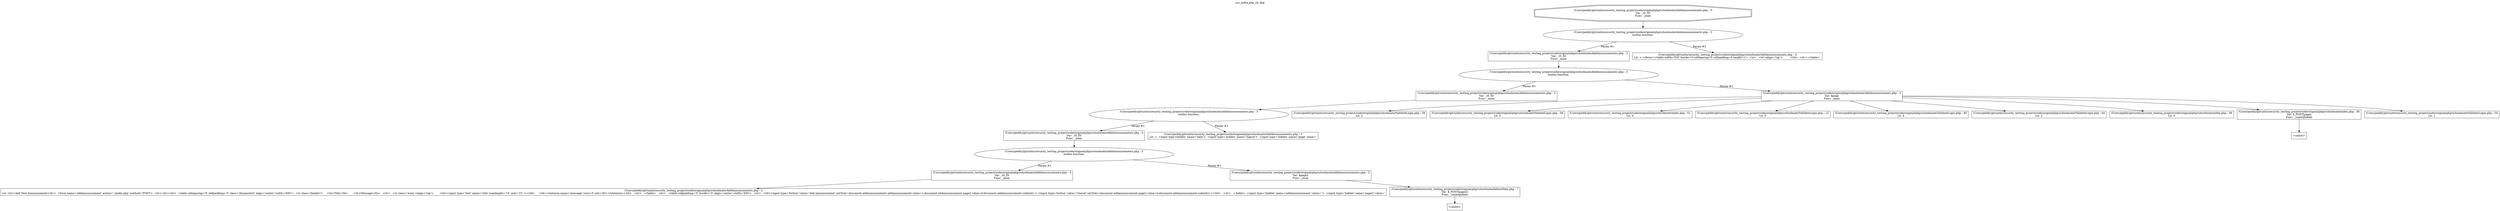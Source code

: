 digraph cfg {
  label="xss_index.php_16_dep";
  labelloc=t;
  n1 [shape=doubleoctagon, label="/Users/peddy/git/unitn/security_testing_project/code/original/php/schoolmate/AddAnnouncements.php : 3\nVar: _t0_50\nFunc: _main\n"];
  n2 [shape=ellipse, label="/Users/peddy/git/unitn/security_testing_project/code/original/php/schoolmate/AddAnnouncements.php : 3\nbuiltin function:\n.\n"];
  n3 [shape=box, label="/Users/peddy/git/unitn/security_testing_project/code/original/php/schoolmate/AddAnnouncements.php : 3\nVar: _t0_50\nFunc: _main\n"];
  n4 [shape=ellipse, label="/Users/peddy/git/unitn/security_testing_project/code/original/php/schoolmate/AddAnnouncements.php : 3\nbuiltin function:\n.\n"];
  n5 [shape=box, label="/Users/peddy/git/unitn/security_testing_project/code/original/php/schoolmate/AddAnnouncements.php : 3\nVar: _t0_50\nFunc: _main\n"];
  n6 [shape=ellipse, label="/Users/peddy/git/unitn/security_testing_project/code/original/php/schoolmate/AddAnnouncements.php : 3\nbuiltin function:\n.\n"];
  n7 [shape=box, label="/Users/peddy/git/unitn/security_testing_project/code/original/php/schoolmate/AddAnnouncements.php : 3\nVar: _t0_50\nFunc: _main\n"];
  n8 [shape=ellipse, label="/Users/peddy/git/unitn/security_testing_project/code/original/php/schoolmate/AddAnnouncements.php : 3\nbuiltin function:\n.\n"];
  n9 [shape=box, label="/Users/peddy/git/unitn/security_testing_project/code/original/php/schoolmate/AddAnnouncements.php : 3\nVar: _t0_50\nFunc: _main\n"];
  n10 [shape=box, label="/Users/peddy/git/unitn/security_testing_project/code/original/php/schoolmate/AddAnnouncements.php : 3\nLit: <h1>Add New Announcement</h1>  <form name='addannouncement' action='./index.php' method='POST'>  <br><br><br>  <table cellspacing='0' cellpadding='5' class='dynamiclist' align='center' width='600'>   <tr class='header'>	<th>Title</th>	<th>Message</th>   </tr>   <tr class='even' valign='top'>	<td><input type='text' name='title' maxlength='15' size='15' /></td>	<td><textarea name='message' rows=5 cols=30></textarea></td>   </tr>   </table>   <br>   <table cellpadding='0' border='0' align='center' width='600'>   <tr>   <td><input type='button' value='Add announcement' onClick='document.addannouncement.addannouncement.value=1;document.addannouncement.page2.value=4;document.addannouncement.submit();'> <input type='button' value='Cancel' onClick='document.addannouncement.page2.value=4;document.addannouncement.submit();'></td>   </tr>   </table>  <input type='hidden' name='addannouncement' value=''>  <input type='hidden' name='page2' value='\n"];
  n11 [shape=box, label="/Users/peddy/git/unitn/security_testing_project/code/original/php/schoolmate/AddAnnouncements.php : 3\nVar: $page2\nFunc: _main\n"];
  n12 [shape=box, label="/Users/peddy/git/unitn/security_testing_project/code/original/php/schoolmate/AdminMain.php : 7\nVar: $_POST[page2]\nFunc: _superglobals\n"];
  n13 [shape=box, label="<uninit>"];
  n14 [shape=box, label="/Users/peddy/git/unitn/security_testing_project/code/original/php/schoolmate/AddAnnouncements.php : 3\nLit: >  <input type=hidden' name='date'>  <input type='hidden' name='logout'>  <input type='hidden' name='page' value='\n"];
  n15 [shape=box, label="/Users/peddy/git/unitn/security_testing_project/code/original/php/schoolmate/AddAnnouncements.php : 3\nVar: $page\nFunc: _main\n"];
  n16 [shape=box, label="/Users/peddy/git/unitn/security_testing_project/code/original/php/schoolmate/ValidateLogin.php : 39\nLit: 2\n"];
  n17 [shape=box, label="/Users/peddy/git/unitn/security_testing_project/code/original/php/schoolmate/ValidateLogin.php : 54\nLit: 5\n"];
  n18 [shape=box, label="/Users/peddy/git/unitn/security_testing_project/code/original/php/schoolmate/index.php : 51\nLit: 0\n"];
  n19 [shape=box, label="/Users/peddy/git/unitn/security_testing_project/code/original/php/schoolmate/ValidateLogin.php : 12\nLit: 0\n"];
  n20 [shape=box, label="/Users/peddy/git/unitn/security_testing_project/code/original/php/schoolmate/ValidateLogin.php : 49\nLit: 4\n"];
  n21 [shape=box, label="/Users/peddy/git/unitn/security_testing_project/code/original/php/schoolmate/ValidateLogin.php : 44\nLit: 2\n"];
  n22 [shape=box, label="/Users/peddy/git/unitn/security_testing_project/code/original/php/schoolmate/index.php : 39\nLit: 0\n"];
  n23 [shape=box, label="/Users/peddy/git/unitn/security_testing_project/code/original/php/schoolmate/index.php : 36\nVar: $_POST[page]\nFunc: _superglobals\n"];
  n24 [shape=box, label="<uninit>"];
  n25 [shape=box, label="/Users/peddy/git/unitn/security_testing_project/code/original/php/schoolmate/ValidateLogin.php : 34\nLit: 1\n"];
  n26 [shape=box, label="/Users/peddy/git/unitn/security_testing_project/code/original/php/schoolmate/AddAnnouncements.php : 3\nLit: > </form> <table width=520' border=0 cellspacing=0 cellpadding=0 height=1>  <tr>   <td valign='top'>	&nbsp;   </td>  </tr> </table> \n"];
  n1 -> n2;
  n3 -> n4;
  n5 -> n6;
  n7 -> n8;
  n9 -> n10;
  n8 -> n9[label="Param #1"];
  n8 -> n11[label="Param #2"];
  n12 -> n13;
  n11 -> n12;
  n6 -> n7[label="Param #1"];
  n6 -> n14[label="Param #2"];
  n4 -> n5[label="Param #1"];
  n4 -> n15[label="Param #2"];
  n15 -> n16;
  n15 -> n17;
  n15 -> n18;
  n15 -> n19;
  n15 -> n20;
  n15 -> n21;
  n15 -> n22;
  n15 -> n23;
  n15 -> n25;
  n23 -> n24;
  n2 -> n3[label="Param #1"];
  n2 -> n26[label="Param #2"];
}
